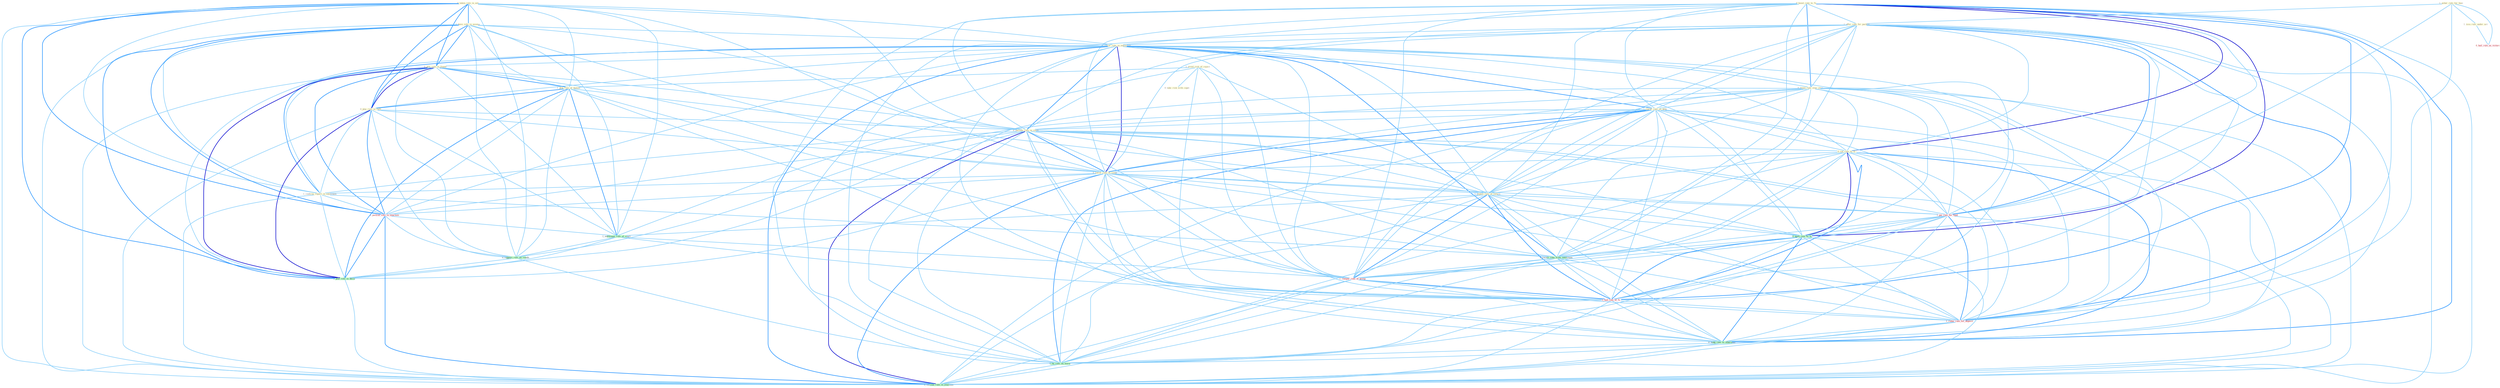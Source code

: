 Graph G{ 
    node
    [shape=polygon,style=filled,width=.5,height=.06,color="#BDFCC9",fixedsize=true,fontsize=4,
    fontcolor="#2f4f4f"];
    {node
    [color="#ffffe0", fontcolor="#8b7d6b"] "0_boost_rate_to_% " "1_usher_rule_for_busi " "0_taken_role_in_aid " "1_have_role_in_assess " "1_offer_rate_for_packag " "1_avoid_risk_of_reject " "0_lower_rate_in_entitynam " "0_plai_role_in_financ " "1_plai_role_of_dummi " "0_boost_rate_over_year " "0_plai_role_in_ralli " "1_lower_rate_on_debt " "0_increas_rate_in_coupl " "1_issu_rule_under_act " "0_cut_rate_to_% " "0_lower_rate_in_come " "1_confirm_report_in_entitynam " "0_take_risk_with_capit " "1_expect_rate_of_return "}
{node [color="#fff0f5", fontcolor="#b22222"] "1_portrai_role_in_yearnum " "1_pai_rate_for_fund " "1_compar_rate_of_group " "1_had_rate_of_% " "0_hail_rule_as_victori " "1_reduc_rate_for_deposit "}
edge [color="#B0E2FF"];

	"0_boost_rate_to_% " -- "1_offer_rate_for_packag " [w="1", color="#87cefa" ];
	"0_boost_rate_to_% " -- "0_lower_rate_in_entitynam " [w="1", color="#87cefa" ];
	"0_boost_rate_to_% " -- "0_boost_rate_over_year " [w="2", color="#1e90ff" , len=0.8];
	"0_boost_rate_to_% " -- "1_lower_rate_on_debt " [w="1", color="#87cefa" ];
	"0_boost_rate_to_% " -- "0_increas_rate_in_coupl " [w="1", color="#87cefa" ];
	"0_boost_rate_to_% " -- "0_cut_rate_to_% " [w="3", color="#0000cd" , len=0.6];
	"0_boost_rate_to_% " -- "0_lower_rate_in_come " [w="1", color="#87cefa" ];
	"0_boost_rate_to_% " -- "1_expect_rate_of_return " [w="1", color="#87cefa" ];
	"0_boost_rate_to_% " -- "1_pai_rate_for_fund " [w="1", color="#87cefa" ];
	"0_boost_rate_to_% " -- "0_push_rate_to_% " [w="3", color="#0000cd" , len=0.6];
	"0_boost_rate_to_% " -- "0_receiv_rate_from_entitynam " [w="1", color="#87cefa" ];
	"0_boost_rate_to_% " -- "1_compar_rate_of_group " [w="1", color="#87cefa" ];
	"0_boost_rate_to_% " -- "1_had_rate_of_% " [w="2", color="#1e90ff" , len=0.8];
	"0_boost_rate_to_% " -- "1_reduc_rate_for_deposit " [w="1", color="#87cefa" ];
	"0_boost_rate_to_% " -- "0_nudg_rate_to_othernum " [w="2", color="#1e90ff" , len=0.8];
	"0_boost_rate_to_% " -- "0_ha_rate_on_morn " [w="1", color="#87cefa" ];
	"0_boost_rate_to_% " -- "0_increas_rate_in_yearnum " [w="1", color="#87cefa" ];
	"1_usher_rule_for_busi " -- "1_offer_rate_for_packag " [w="1", color="#87cefa" ];
	"1_usher_rule_for_busi " -- "1_issu_rule_under_act " [w="1", color="#87cefa" ];
	"1_usher_rule_for_busi " -- "1_pai_rate_for_fund " [w="1", color="#87cefa" ];
	"1_usher_rule_for_busi " -- "0_hail_rule_as_victori " [w="1", color="#87cefa" ];
	"1_usher_rule_for_busi " -- "1_reduc_rate_for_deposit " [w="1", color="#87cefa" ];
	"0_taken_role_in_aid " -- "1_have_role_in_assess " [w="2", color="#1e90ff" , len=0.8];
	"0_taken_role_in_aid " -- "0_lower_rate_in_entitynam " [w="1", color="#87cefa" ];
	"0_taken_role_in_aid " -- "0_plai_role_in_financ " [w="2", color="#1e90ff" , len=0.8];
	"0_taken_role_in_aid " -- "1_plai_role_of_dummi " [w="1", color="#87cefa" ];
	"0_taken_role_in_aid " -- "0_plai_role_in_ralli " [w="2", color="#1e90ff" , len=0.8];
	"0_taken_role_in_aid " -- "0_increas_rate_in_coupl " [w="1", color="#87cefa" ];
	"0_taken_role_in_aid " -- "0_lower_rate_in_come " [w="1", color="#87cefa" ];
	"0_taken_role_in_aid " -- "1_confirm_report_in_entitynam " [w="1", color="#87cefa" ];
	"0_taken_role_in_aid " -- "1_portrai_role_in_yearnum " [w="2", color="#1e90ff" , len=0.8];
	"0_taken_role_in_aid " -- "1_entitynam_role_of_court " [w="1", color="#87cefa" ];
	"0_taken_role_in_aid " -- "0_support_role_on_condit " [w="1", color="#87cefa" ];
	"0_taken_role_in_aid " -- "0_plai_role_in_decis " [w="2", color="#1e90ff" , len=0.8];
	"0_taken_role_in_aid " -- "0_increas_rate_in_yearnum " [w="1", color="#87cefa" ];
	"1_have_role_in_assess " -- "0_lower_rate_in_entitynam " [w="1", color="#87cefa" ];
	"1_have_role_in_assess " -- "0_plai_role_in_financ " [w="2", color="#1e90ff" , len=0.8];
	"1_have_role_in_assess " -- "1_plai_role_of_dummi " [w="1", color="#87cefa" ];
	"1_have_role_in_assess " -- "0_plai_role_in_ralli " [w="2", color="#1e90ff" , len=0.8];
	"1_have_role_in_assess " -- "0_increas_rate_in_coupl " [w="1", color="#87cefa" ];
	"1_have_role_in_assess " -- "0_lower_rate_in_come " [w="1", color="#87cefa" ];
	"1_have_role_in_assess " -- "1_confirm_report_in_entitynam " [w="1", color="#87cefa" ];
	"1_have_role_in_assess " -- "1_portrai_role_in_yearnum " [w="2", color="#1e90ff" , len=0.8];
	"1_have_role_in_assess " -- "1_entitynam_role_of_court " [w="1", color="#87cefa" ];
	"1_have_role_in_assess " -- "0_support_role_on_condit " [w="1", color="#87cefa" ];
	"1_have_role_in_assess " -- "0_plai_role_in_decis " [w="2", color="#1e90ff" , len=0.8];
	"1_have_role_in_assess " -- "0_increas_rate_in_yearnum " [w="1", color="#87cefa" ];
	"1_offer_rate_for_packag " -- "0_lower_rate_in_entitynam " [w="1", color="#87cefa" ];
	"1_offer_rate_for_packag " -- "0_boost_rate_over_year " [w="1", color="#87cefa" ];
	"1_offer_rate_for_packag " -- "1_lower_rate_on_debt " [w="1", color="#87cefa" ];
	"1_offer_rate_for_packag " -- "0_increas_rate_in_coupl " [w="1", color="#87cefa" ];
	"1_offer_rate_for_packag " -- "0_cut_rate_to_% " [w="1", color="#87cefa" ];
	"1_offer_rate_for_packag " -- "0_lower_rate_in_come " [w="1", color="#87cefa" ];
	"1_offer_rate_for_packag " -- "1_expect_rate_of_return " [w="1", color="#87cefa" ];
	"1_offer_rate_for_packag " -- "1_pai_rate_for_fund " [w="2", color="#1e90ff" , len=0.8];
	"1_offer_rate_for_packag " -- "0_push_rate_to_% " [w="1", color="#87cefa" ];
	"1_offer_rate_for_packag " -- "0_receiv_rate_from_entitynam " [w="1", color="#87cefa" ];
	"1_offer_rate_for_packag " -- "1_compar_rate_of_group " [w="1", color="#87cefa" ];
	"1_offer_rate_for_packag " -- "1_had_rate_of_% " [w="1", color="#87cefa" ];
	"1_offer_rate_for_packag " -- "1_reduc_rate_for_deposit " [w="2", color="#1e90ff" , len=0.8];
	"1_offer_rate_for_packag " -- "0_nudg_rate_to_othernum " [w="1", color="#87cefa" ];
	"1_offer_rate_for_packag " -- "0_ha_rate_on_morn " [w="1", color="#87cefa" ];
	"1_offer_rate_for_packag " -- "0_increas_rate_in_yearnum " [w="1", color="#87cefa" ];
	"1_avoid_risk_of_reject " -- "1_plai_role_of_dummi " [w="1", color="#87cefa" ];
	"1_avoid_risk_of_reject " -- "0_take_risk_with_capit " [w="1", color="#87cefa" ];
	"1_avoid_risk_of_reject " -- "1_expect_rate_of_return " [w="1", color="#87cefa" ];
	"1_avoid_risk_of_reject " -- "1_entitynam_role_of_court " [w="1", color="#87cefa" ];
	"1_avoid_risk_of_reject " -- "1_compar_rate_of_group " [w="1", color="#87cefa" ];
	"1_avoid_risk_of_reject " -- "1_had_rate_of_% " [w="1", color="#87cefa" ];
	"0_lower_rate_in_entitynam " -- "0_plai_role_in_financ " [w="1", color="#87cefa" ];
	"0_lower_rate_in_entitynam " -- "0_boost_rate_over_year " [w="1", color="#87cefa" ];
	"0_lower_rate_in_entitynam " -- "0_plai_role_in_ralli " [w="1", color="#87cefa" ];
	"0_lower_rate_in_entitynam " -- "1_lower_rate_on_debt " [w="2", color="#1e90ff" , len=0.8];
	"0_lower_rate_in_entitynam " -- "0_increas_rate_in_coupl " [w="2", color="#1e90ff" , len=0.8];
	"0_lower_rate_in_entitynam " -- "0_cut_rate_to_% " [w="1", color="#87cefa" ];
	"0_lower_rate_in_entitynam " -- "0_lower_rate_in_come " [w="3", color="#0000cd" , len=0.6];
	"0_lower_rate_in_entitynam " -- "1_confirm_report_in_entitynam " [w="2", color="#1e90ff" , len=0.8];
	"0_lower_rate_in_entitynam " -- "1_expect_rate_of_return " [w="1", color="#87cefa" ];
	"0_lower_rate_in_entitynam " -- "1_portrai_role_in_yearnum " [w="1", color="#87cefa" ];
	"0_lower_rate_in_entitynam " -- "1_pai_rate_for_fund " [w="1", color="#87cefa" ];
	"0_lower_rate_in_entitynam " -- "0_push_rate_to_% " [w="1", color="#87cefa" ];
	"0_lower_rate_in_entitynam " -- "0_receiv_rate_from_entitynam " [w="2", color="#1e90ff" , len=0.8];
	"0_lower_rate_in_entitynam " -- "1_compar_rate_of_group " [w="1", color="#87cefa" ];
	"0_lower_rate_in_entitynam " -- "1_had_rate_of_% " [w="1", color="#87cefa" ];
	"0_lower_rate_in_entitynam " -- "1_reduc_rate_for_deposit " [w="1", color="#87cefa" ];
	"0_lower_rate_in_entitynam " -- "0_nudg_rate_to_othernum " [w="1", color="#87cefa" ];
	"0_lower_rate_in_entitynam " -- "0_plai_role_in_decis " [w="1", color="#87cefa" ];
	"0_lower_rate_in_entitynam " -- "0_ha_rate_on_morn " [w="1", color="#87cefa" ];
	"0_lower_rate_in_entitynam " -- "0_increas_rate_in_yearnum " [w="2", color="#1e90ff" , len=0.8];
	"0_plai_role_in_financ " -- "1_plai_role_of_dummi " [w="2", color="#1e90ff" , len=0.8];
	"0_plai_role_in_financ " -- "0_plai_role_in_ralli " [w="3", color="#0000cd" , len=0.6];
	"0_plai_role_in_financ " -- "0_increas_rate_in_coupl " [w="1", color="#87cefa" ];
	"0_plai_role_in_financ " -- "0_lower_rate_in_come " [w="1", color="#87cefa" ];
	"0_plai_role_in_financ " -- "1_confirm_report_in_entitynam " [w="1", color="#87cefa" ];
	"0_plai_role_in_financ " -- "1_portrai_role_in_yearnum " [w="2", color="#1e90ff" , len=0.8];
	"0_plai_role_in_financ " -- "1_entitynam_role_of_court " [w="1", color="#87cefa" ];
	"0_plai_role_in_financ " -- "0_support_role_on_condit " [w="1", color="#87cefa" ];
	"0_plai_role_in_financ " -- "0_plai_role_in_decis " [w="3", color="#0000cd" , len=0.6];
	"0_plai_role_in_financ " -- "0_increas_rate_in_yearnum " [w="1", color="#87cefa" ];
	"1_plai_role_of_dummi " -- "0_plai_role_in_ralli " [w="2", color="#1e90ff" , len=0.8];
	"1_plai_role_of_dummi " -- "1_expect_rate_of_return " [w="1", color="#87cefa" ];
	"1_plai_role_of_dummi " -- "1_portrai_role_in_yearnum " [w="1", color="#87cefa" ];
	"1_plai_role_of_dummi " -- "1_entitynam_role_of_court " [w="2", color="#1e90ff" , len=0.8];
	"1_plai_role_of_dummi " -- "1_compar_rate_of_group " [w="1", color="#87cefa" ];
	"1_plai_role_of_dummi " -- "0_support_role_on_condit " [w="1", color="#87cefa" ];
	"1_plai_role_of_dummi " -- "1_had_rate_of_% " [w="1", color="#87cefa" ];
	"1_plai_role_of_dummi " -- "0_plai_role_in_decis " [w="2", color="#1e90ff" , len=0.8];
	"0_boost_rate_over_year " -- "1_lower_rate_on_debt " [w="1", color="#87cefa" ];
	"0_boost_rate_over_year " -- "0_increas_rate_in_coupl " [w="1", color="#87cefa" ];
	"0_boost_rate_over_year " -- "0_cut_rate_to_% " [w="1", color="#87cefa" ];
	"0_boost_rate_over_year " -- "0_lower_rate_in_come " [w="1", color="#87cefa" ];
	"0_boost_rate_over_year " -- "1_expect_rate_of_return " [w="1", color="#87cefa" ];
	"0_boost_rate_over_year " -- "1_pai_rate_for_fund " [w="1", color="#87cefa" ];
	"0_boost_rate_over_year " -- "0_push_rate_to_% " [w="1", color="#87cefa" ];
	"0_boost_rate_over_year " -- "0_receiv_rate_from_entitynam " [w="1", color="#87cefa" ];
	"0_boost_rate_over_year " -- "1_compar_rate_of_group " [w="1", color="#87cefa" ];
	"0_boost_rate_over_year " -- "1_had_rate_of_% " [w="1", color="#87cefa" ];
	"0_boost_rate_over_year " -- "1_reduc_rate_for_deposit " [w="1", color="#87cefa" ];
	"0_boost_rate_over_year " -- "0_nudg_rate_to_othernum " [w="1", color="#87cefa" ];
	"0_boost_rate_over_year " -- "0_ha_rate_on_morn " [w="1", color="#87cefa" ];
	"0_boost_rate_over_year " -- "0_increas_rate_in_yearnum " [w="1", color="#87cefa" ];
	"0_plai_role_in_ralli " -- "0_increas_rate_in_coupl " [w="1", color="#87cefa" ];
	"0_plai_role_in_ralli " -- "0_lower_rate_in_come " [w="1", color="#87cefa" ];
	"0_plai_role_in_ralli " -- "1_confirm_report_in_entitynam " [w="1", color="#87cefa" ];
	"0_plai_role_in_ralli " -- "1_portrai_role_in_yearnum " [w="2", color="#1e90ff" , len=0.8];
	"0_plai_role_in_ralli " -- "1_entitynam_role_of_court " [w="1", color="#87cefa" ];
	"0_plai_role_in_ralli " -- "0_support_role_on_condit " [w="1", color="#87cefa" ];
	"0_plai_role_in_ralli " -- "0_plai_role_in_decis " [w="3", color="#0000cd" , len=0.6];
	"0_plai_role_in_ralli " -- "0_increas_rate_in_yearnum " [w="1", color="#87cefa" ];
	"1_lower_rate_on_debt " -- "0_increas_rate_in_coupl " [w="1", color="#87cefa" ];
	"1_lower_rate_on_debt " -- "0_cut_rate_to_% " [w="1", color="#87cefa" ];
	"1_lower_rate_on_debt " -- "0_lower_rate_in_come " [w="2", color="#1e90ff" , len=0.8];
	"1_lower_rate_on_debt " -- "1_expect_rate_of_return " [w="1", color="#87cefa" ];
	"1_lower_rate_on_debt " -- "1_pai_rate_for_fund " [w="1", color="#87cefa" ];
	"1_lower_rate_on_debt " -- "0_push_rate_to_% " [w="1", color="#87cefa" ];
	"1_lower_rate_on_debt " -- "0_receiv_rate_from_entitynam " [w="1", color="#87cefa" ];
	"1_lower_rate_on_debt " -- "1_compar_rate_of_group " [w="1", color="#87cefa" ];
	"1_lower_rate_on_debt " -- "0_support_role_on_condit " [w="1", color="#87cefa" ];
	"1_lower_rate_on_debt " -- "1_had_rate_of_% " [w="1", color="#87cefa" ];
	"1_lower_rate_on_debt " -- "1_reduc_rate_for_deposit " [w="1", color="#87cefa" ];
	"1_lower_rate_on_debt " -- "0_nudg_rate_to_othernum " [w="1", color="#87cefa" ];
	"1_lower_rate_on_debt " -- "0_ha_rate_on_morn " [w="2", color="#1e90ff" , len=0.8];
	"1_lower_rate_on_debt " -- "0_increas_rate_in_yearnum " [w="1", color="#87cefa" ];
	"0_increas_rate_in_coupl " -- "0_cut_rate_to_% " [w="1", color="#87cefa" ];
	"0_increas_rate_in_coupl " -- "0_lower_rate_in_come " [w="2", color="#1e90ff" , len=0.8];
	"0_increas_rate_in_coupl " -- "1_confirm_report_in_entitynam " [w="1", color="#87cefa" ];
	"0_increas_rate_in_coupl " -- "1_expect_rate_of_return " [w="1", color="#87cefa" ];
	"0_increas_rate_in_coupl " -- "1_portrai_role_in_yearnum " [w="1", color="#87cefa" ];
	"0_increas_rate_in_coupl " -- "1_pai_rate_for_fund " [w="1", color="#87cefa" ];
	"0_increas_rate_in_coupl " -- "0_push_rate_to_% " [w="1", color="#87cefa" ];
	"0_increas_rate_in_coupl " -- "0_receiv_rate_from_entitynam " [w="1", color="#87cefa" ];
	"0_increas_rate_in_coupl " -- "1_compar_rate_of_group " [w="1", color="#87cefa" ];
	"0_increas_rate_in_coupl " -- "1_had_rate_of_% " [w="1", color="#87cefa" ];
	"0_increas_rate_in_coupl " -- "1_reduc_rate_for_deposit " [w="1", color="#87cefa" ];
	"0_increas_rate_in_coupl " -- "0_nudg_rate_to_othernum " [w="1", color="#87cefa" ];
	"0_increas_rate_in_coupl " -- "0_plai_role_in_decis " [w="1", color="#87cefa" ];
	"0_increas_rate_in_coupl " -- "0_ha_rate_on_morn " [w="1", color="#87cefa" ];
	"0_increas_rate_in_coupl " -- "0_increas_rate_in_yearnum " [w="3", color="#0000cd" , len=0.6];
	"1_issu_rule_under_act " -- "0_hail_rule_as_victori " [w="1", color="#87cefa" ];
	"0_cut_rate_to_% " -- "0_lower_rate_in_come " [w="1", color="#87cefa" ];
	"0_cut_rate_to_% " -- "1_expect_rate_of_return " [w="1", color="#87cefa" ];
	"0_cut_rate_to_% " -- "1_pai_rate_for_fund " [w="1", color="#87cefa" ];
	"0_cut_rate_to_% " -- "0_push_rate_to_% " [w="3", color="#0000cd" , len=0.6];
	"0_cut_rate_to_% " -- "0_receiv_rate_from_entitynam " [w="1", color="#87cefa" ];
	"0_cut_rate_to_% " -- "1_compar_rate_of_group " [w="1", color="#87cefa" ];
	"0_cut_rate_to_% " -- "1_had_rate_of_% " [w="2", color="#1e90ff" , len=0.8];
	"0_cut_rate_to_% " -- "1_reduc_rate_for_deposit " [w="1", color="#87cefa" ];
	"0_cut_rate_to_% " -- "0_nudg_rate_to_othernum " [w="2", color="#1e90ff" , len=0.8];
	"0_cut_rate_to_% " -- "0_ha_rate_on_morn " [w="1", color="#87cefa" ];
	"0_cut_rate_to_% " -- "0_increas_rate_in_yearnum " [w="1", color="#87cefa" ];
	"0_lower_rate_in_come " -- "1_confirm_report_in_entitynam " [w="1", color="#87cefa" ];
	"0_lower_rate_in_come " -- "1_expect_rate_of_return " [w="1", color="#87cefa" ];
	"0_lower_rate_in_come " -- "1_portrai_role_in_yearnum " [w="1", color="#87cefa" ];
	"0_lower_rate_in_come " -- "1_pai_rate_for_fund " [w="1", color="#87cefa" ];
	"0_lower_rate_in_come " -- "0_push_rate_to_% " [w="1", color="#87cefa" ];
	"0_lower_rate_in_come " -- "0_receiv_rate_from_entitynam " [w="1", color="#87cefa" ];
	"0_lower_rate_in_come " -- "1_compar_rate_of_group " [w="1", color="#87cefa" ];
	"0_lower_rate_in_come " -- "1_had_rate_of_% " [w="1", color="#87cefa" ];
	"0_lower_rate_in_come " -- "1_reduc_rate_for_deposit " [w="1", color="#87cefa" ];
	"0_lower_rate_in_come " -- "0_nudg_rate_to_othernum " [w="1", color="#87cefa" ];
	"0_lower_rate_in_come " -- "0_plai_role_in_decis " [w="1", color="#87cefa" ];
	"0_lower_rate_in_come " -- "0_ha_rate_on_morn " [w="1", color="#87cefa" ];
	"0_lower_rate_in_come " -- "0_increas_rate_in_yearnum " [w="2", color="#1e90ff" , len=0.8];
	"1_confirm_report_in_entitynam " -- "1_portrai_role_in_yearnum " [w="1", color="#87cefa" ];
	"1_confirm_report_in_entitynam " -- "0_receiv_rate_from_entitynam " [w="1", color="#87cefa" ];
	"1_confirm_report_in_entitynam " -- "0_plai_role_in_decis " [w="1", color="#87cefa" ];
	"1_confirm_report_in_entitynam " -- "0_increas_rate_in_yearnum " [w="1", color="#87cefa" ];
	"1_expect_rate_of_return " -- "1_pai_rate_for_fund " [w="1", color="#87cefa" ];
	"1_expect_rate_of_return " -- "0_push_rate_to_% " [w="1", color="#87cefa" ];
	"1_expect_rate_of_return " -- "1_entitynam_role_of_court " [w="1", color="#87cefa" ];
	"1_expect_rate_of_return " -- "0_receiv_rate_from_entitynam " [w="1", color="#87cefa" ];
	"1_expect_rate_of_return " -- "1_compar_rate_of_group " [w="2", color="#1e90ff" , len=0.8];
	"1_expect_rate_of_return " -- "1_had_rate_of_% " [w="2", color="#1e90ff" , len=0.8];
	"1_expect_rate_of_return " -- "1_reduc_rate_for_deposit " [w="1", color="#87cefa" ];
	"1_expect_rate_of_return " -- "0_nudg_rate_to_othernum " [w="1", color="#87cefa" ];
	"1_expect_rate_of_return " -- "0_ha_rate_on_morn " [w="1", color="#87cefa" ];
	"1_expect_rate_of_return " -- "0_increas_rate_in_yearnum " [w="1", color="#87cefa" ];
	"1_portrai_role_in_yearnum " -- "1_entitynam_role_of_court " [w="1", color="#87cefa" ];
	"1_portrai_role_in_yearnum " -- "0_support_role_on_condit " [w="1", color="#87cefa" ];
	"1_portrai_role_in_yearnum " -- "0_plai_role_in_decis " [w="2", color="#1e90ff" , len=0.8];
	"1_portrai_role_in_yearnum " -- "0_increas_rate_in_yearnum " [w="2", color="#1e90ff" , len=0.8];
	"1_pai_rate_for_fund " -- "0_push_rate_to_% " [w="1", color="#87cefa" ];
	"1_pai_rate_for_fund " -- "0_receiv_rate_from_entitynam " [w="1", color="#87cefa" ];
	"1_pai_rate_for_fund " -- "1_compar_rate_of_group " [w="1", color="#87cefa" ];
	"1_pai_rate_for_fund " -- "1_had_rate_of_% " [w="1", color="#87cefa" ];
	"1_pai_rate_for_fund " -- "1_reduc_rate_for_deposit " [w="2", color="#1e90ff" , len=0.8];
	"1_pai_rate_for_fund " -- "0_nudg_rate_to_othernum " [w="1", color="#87cefa" ];
	"1_pai_rate_for_fund " -- "0_ha_rate_on_morn " [w="1", color="#87cefa" ];
	"1_pai_rate_for_fund " -- "0_increas_rate_in_yearnum " [w="1", color="#87cefa" ];
	"0_push_rate_to_% " -- "0_receiv_rate_from_entitynam " [w="1", color="#87cefa" ];
	"0_push_rate_to_% " -- "1_compar_rate_of_group " [w="1", color="#87cefa" ];
	"0_push_rate_to_% " -- "1_had_rate_of_% " [w="2", color="#1e90ff" , len=0.8];
	"0_push_rate_to_% " -- "1_reduc_rate_for_deposit " [w="1", color="#87cefa" ];
	"0_push_rate_to_% " -- "0_nudg_rate_to_othernum " [w="2", color="#1e90ff" , len=0.8];
	"0_push_rate_to_% " -- "0_ha_rate_on_morn " [w="1", color="#87cefa" ];
	"0_push_rate_to_% " -- "0_increas_rate_in_yearnum " [w="1", color="#87cefa" ];
	"1_entitynam_role_of_court " -- "1_compar_rate_of_group " [w="1", color="#87cefa" ];
	"1_entitynam_role_of_court " -- "0_support_role_on_condit " [w="1", color="#87cefa" ];
	"1_entitynam_role_of_court " -- "1_had_rate_of_% " [w="1", color="#87cefa" ];
	"1_entitynam_role_of_court " -- "0_plai_role_in_decis " [w="1", color="#87cefa" ];
	"0_receiv_rate_from_entitynam " -- "1_compar_rate_of_group " [w="1", color="#87cefa" ];
	"0_receiv_rate_from_entitynam " -- "1_had_rate_of_% " [w="1", color="#87cefa" ];
	"0_receiv_rate_from_entitynam " -- "1_reduc_rate_for_deposit " [w="1", color="#87cefa" ];
	"0_receiv_rate_from_entitynam " -- "0_nudg_rate_to_othernum " [w="1", color="#87cefa" ];
	"0_receiv_rate_from_entitynam " -- "0_ha_rate_on_morn " [w="1", color="#87cefa" ];
	"0_receiv_rate_from_entitynam " -- "0_increas_rate_in_yearnum " [w="1", color="#87cefa" ];
	"1_compar_rate_of_group " -- "1_had_rate_of_% " [w="2", color="#1e90ff" , len=0.8];
	"1_compar_rate_of_group " -- "1_reduc_rate_for_deposit " [w="1", color="#87cefa" ];
	"1_compar_rate_of_group " -- "0_nudg_rate_to_othernum " [w="1", color="#87cefa" ];
	"1_compar_rate_of_group " -- "0_ha_rate_on_morn " [w="1", color="#87cefa" ];
	"1_compar_rate_of_group " -- "0_increas_rate_in_yearnum " [w="1", color="#87cefa" ];
	"0_support_role_on_condit " -- "0_plai_role_in_decis " [w="1", color="#87cefa" ];
	"0_support_role_on_condit " -- "0_ha_rate_on_morn " [w="1", color="#87cefa" ];
	"1_had_rate_of_% " -- "1_reduc_rate_for_deposit " [w="1", color="#87cefa" ];
	"1_had_rate_of_% " -- "0_nudg_rate_to_othernum " [w="1", color="#87cefa" ];
	"1_had_rate_of_% " -- "0_ha_rate_on_morn " [w="1", color="#87cefa" ];
	"1_had_rate_of_% " -- "0_increas_rate_in_yearnum " [w="1", color="#87cefa" ];
	"1_reduc_rate_for_deposit " -- "0_nudg_rate_to_othernum " [w="1", color="#87cefa" ];
	"1_reduc_rate_for_deposit " -- "0_ha_rate_on_morn " [w="1", color="#87cefa" ];
	"1_reduc_rate_for_deposit " -- "0_increas_rate_in_yearnum " [w="1", color="#87cefa" ];
	"0_nudg_rate_to_othernum " -- "0_ha_rate_on_morn " [w="1", color="#87cefa" ];
	"0_nudg_rate_to_othernum " -- "0_increas_rate_in_yearnum " [w="1", color="#87cefa" ];
	"0_plai_role_in_decis " -- "0_increas_rate_in_yearnum " [w="1", color="#87cefa" ];
	"0_ha_rate_on_morn " -- "0_increas_rate_in_yearnum " [w="1", color="#87cefa" ];
}